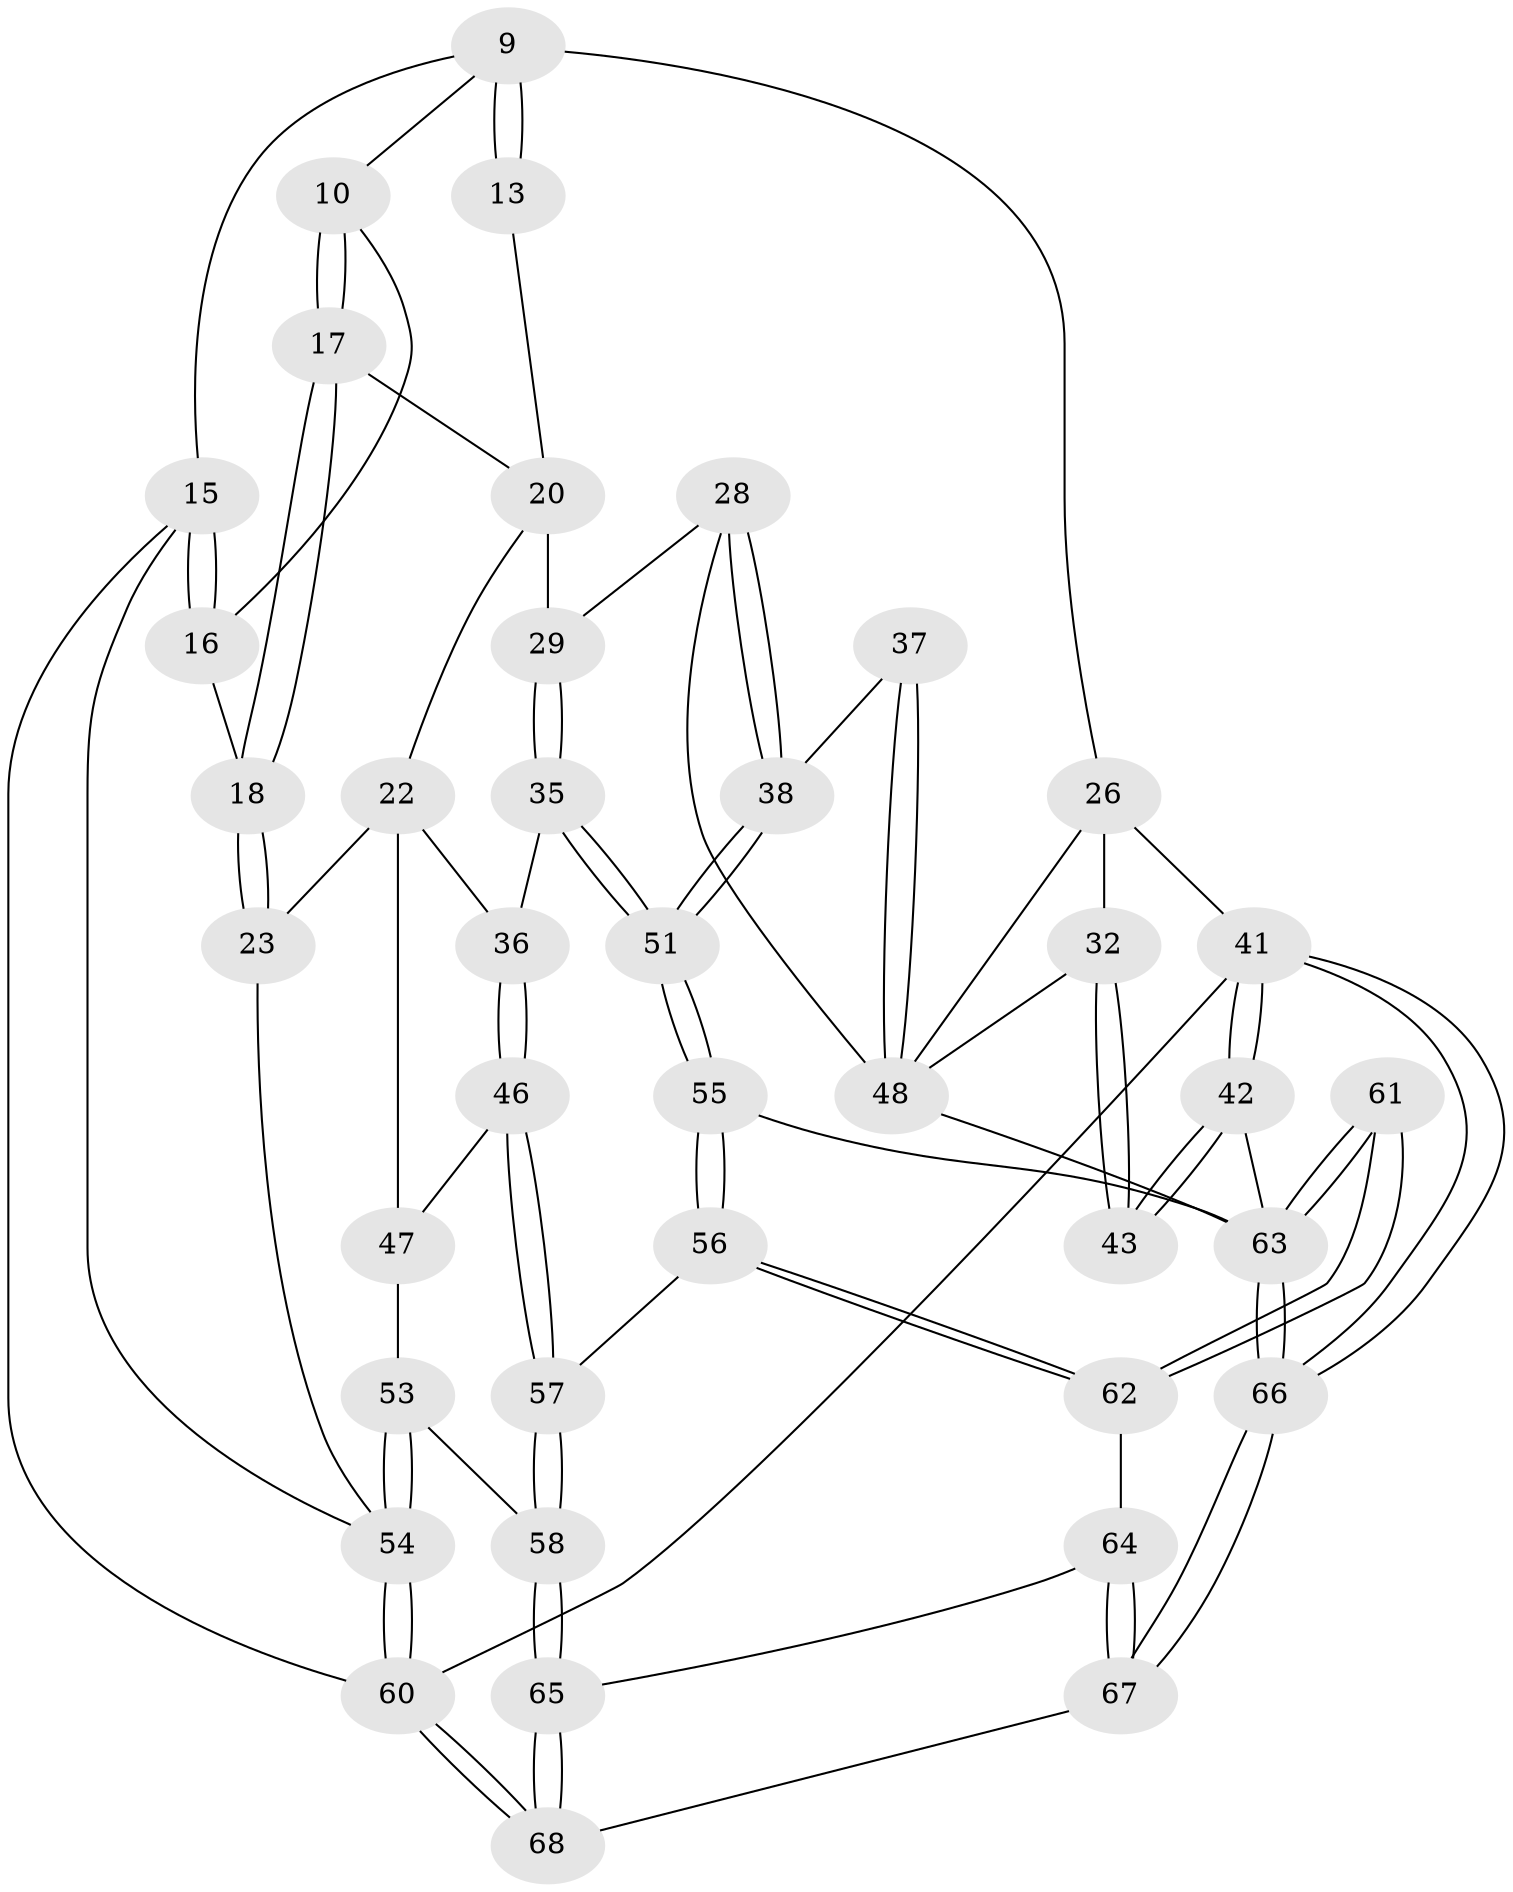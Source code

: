 // original degree distribution, {3: 0.029411764705882353, 5: 0.47058823529411764, 6: 0.23529411764705882, 4: 0.2647058823529412}
// Generated by graph-tools (version 1.1) at 2025/06/03/04/25 22:06:30]
// undirected, 40 vertices, 94 edges
graph export_dot {
graph [start="1"]
  node [color=gray90,style=filled];
  9 [pos="+0.325329398794549+0.0649145021408498",super="+8"];
  10 [pos="+0.2713122198528847+0.13230550553113976"];
  13 [pos="+0.5553544400661947+0.26101270205647026"];
  15 [pos="+0+0.2226003333868024",super="+14+12"];
  16 [pos="+0+0.24602652839820838",super="+11"];
  17 [pos="+0.27341585329266915+0.21851972360320202"];
  18 [pos="+0.13413647464316478+0.3175290974682998"];
  20 [pos="+0.4218402267054066+0.29782420613756344",super="+19"];
  22 [pos="+0.21535438616728764+0.4092145052634051",super="+21"];
  23 [pos="+0.18577011550175293+0.382833978130979"];
  26 [pos="+0.7640575375992688+0.3181853039716805",super="+25+24+7"];
  28 [pos="+0.7202989307492801+0.5083461788402279"];
  29 [pos="+0.5267891869836512+0.4770142361470702"];
  32 [pos="+0.9219900476355126+0.4579212324978633",super="+31"];
  35 [pos="+0.49093519132727315+0.5577951947107713"];
  36 [pos="+0.46400837316774024+0.5689263888541864"];
  37 [pos="+0.8140681663669399+0.6164317151196487"];
  38 [pos="+0.7766114623890672+0.6026265128552509"];
  41 [pos="+1+1",super="+2"];
  42 [pos="+1+0.7161213815311482"];
  43 [pos="+1+0.5726967054841287"];
  46 [pos="+0.4444904705850071+0.5820898608480253"];
  47 [pos="+0.2987404221556426+0.5815138671019079",super="+44"];
  48 [pos="+0.891830393410586+0.65673738306349",super="+33+34"];
  51 [pos="+0.5956052347278876+0.6596370203595424"];
  53 [pos="+0.12330083294595129+0.8129482917258378",super="+45+52"];
  54 [pos="+0+0.9723589117957105",super="+40+39"];
  55 [pos="+0.6103816052252635+0.7542739862800504"];
  56 [pos="+0.5838569771330724+0.8182746530192971"];
  57 [pos="+0.40140379390799064+0.7436298612185166"];
  58 [pos="+0.31703425870210433+0.834307710660982"];
  60 [pos="+0+1",super="+3"];
  61 [pos="+0.787415134626225+0.9395223107551626"];
  62 [pos="+0.5837689088047789+0.8310408838905431"];
  63 [pos="+0.8088703625692184+1",super="+49+50+59"];
  64 [pos="+0.5594762686492727+0.8672902782521045"];
  65 [pos="+0.4039352739544544+0.9664591934299861"];
  66 [pos="+0.815752230482537+1"];
  67 [pos="+0.7357978046826649+1"];
  68 [pos="+0.3944622880944153+1"];
  9 -- 10;
  9 -- 13 [weight=2];
  9 -- 13;
  9 -- 26;
  9 -- 15;
  10 -- 17;
  10 -- 17;
  10 -- 16;
  13 -- 20;
  15 -- 16 [weight=2];
  15 -- 16;
  15 -- 60 [weight=2];
  15 -- 54;
  16 -- 18;
  17 -- 18;
  17 -- 18;
  17 -- 20;
  18 -- 23;
  18 -- 23;
  20 -- 29;
  20 -- 22;
  22 -- 23;
  22 -- 47;
  22 -- 36;
  23 -- 54;
  26 -- 32 [weight=2];
  26 -- 41 [weight=2];
  26 -- 48;
  28 -- 29;
  28 -- 38;
  28 -- 38;
  28 -- 48;
  29 -- 35;
  29 -- 35;
  32 -- 43 [weight=2];
  32 -- 43;
  32 -- 48;
  35 -- 36;
  35 -- 51;
  35 -- 51;
  36 -- 46;
  36 -- 46;
  37 -- 38;
  37 -- 48 [weight=2];
  37 -- 48;
  38 -- 51;
  38 -- 51;
  41 -- 42;
  41 -- 42;
  41 -- 66;
  41 -- 66;
  41 -- 60 [weight=2];
  42 -- 43;
  42 -- 43;
  42 -- 63;
  46 -- 47;
  46 -- 57;
  46 -- 57;
  47 -- 53 [weight=2];
  48 -- 63;
  51 -- 55;
  51 -- 55;
  53 -- 54 [weight=2];
  53 -- 54;
  53 -- 58;
  54 -- 60;
  54 -- 60;
  55 -- 56;
  55 -- 56;
  55 -- 63;
  56 -- 57;
  56 -- 62;
  56 -- 62;
  57 -- 58;
  57 -- 58;
  58 -- 65;
  58 -- 65;
  60 -- 68;
  60 -- 68;
  61 -- 62;
  61 -- 62;
  61 -- 63 [weight=2];
  61 -- 63;
  62 -- 64;
  63 -- 66;
  63 -- 66;
  64 -- 65;
  64 -- 67;
  64 -- 67;
  65 -- 68;
  65 -- 68;
  66 -- 67;
  66 -- 67;
  67 -- 68;
}
